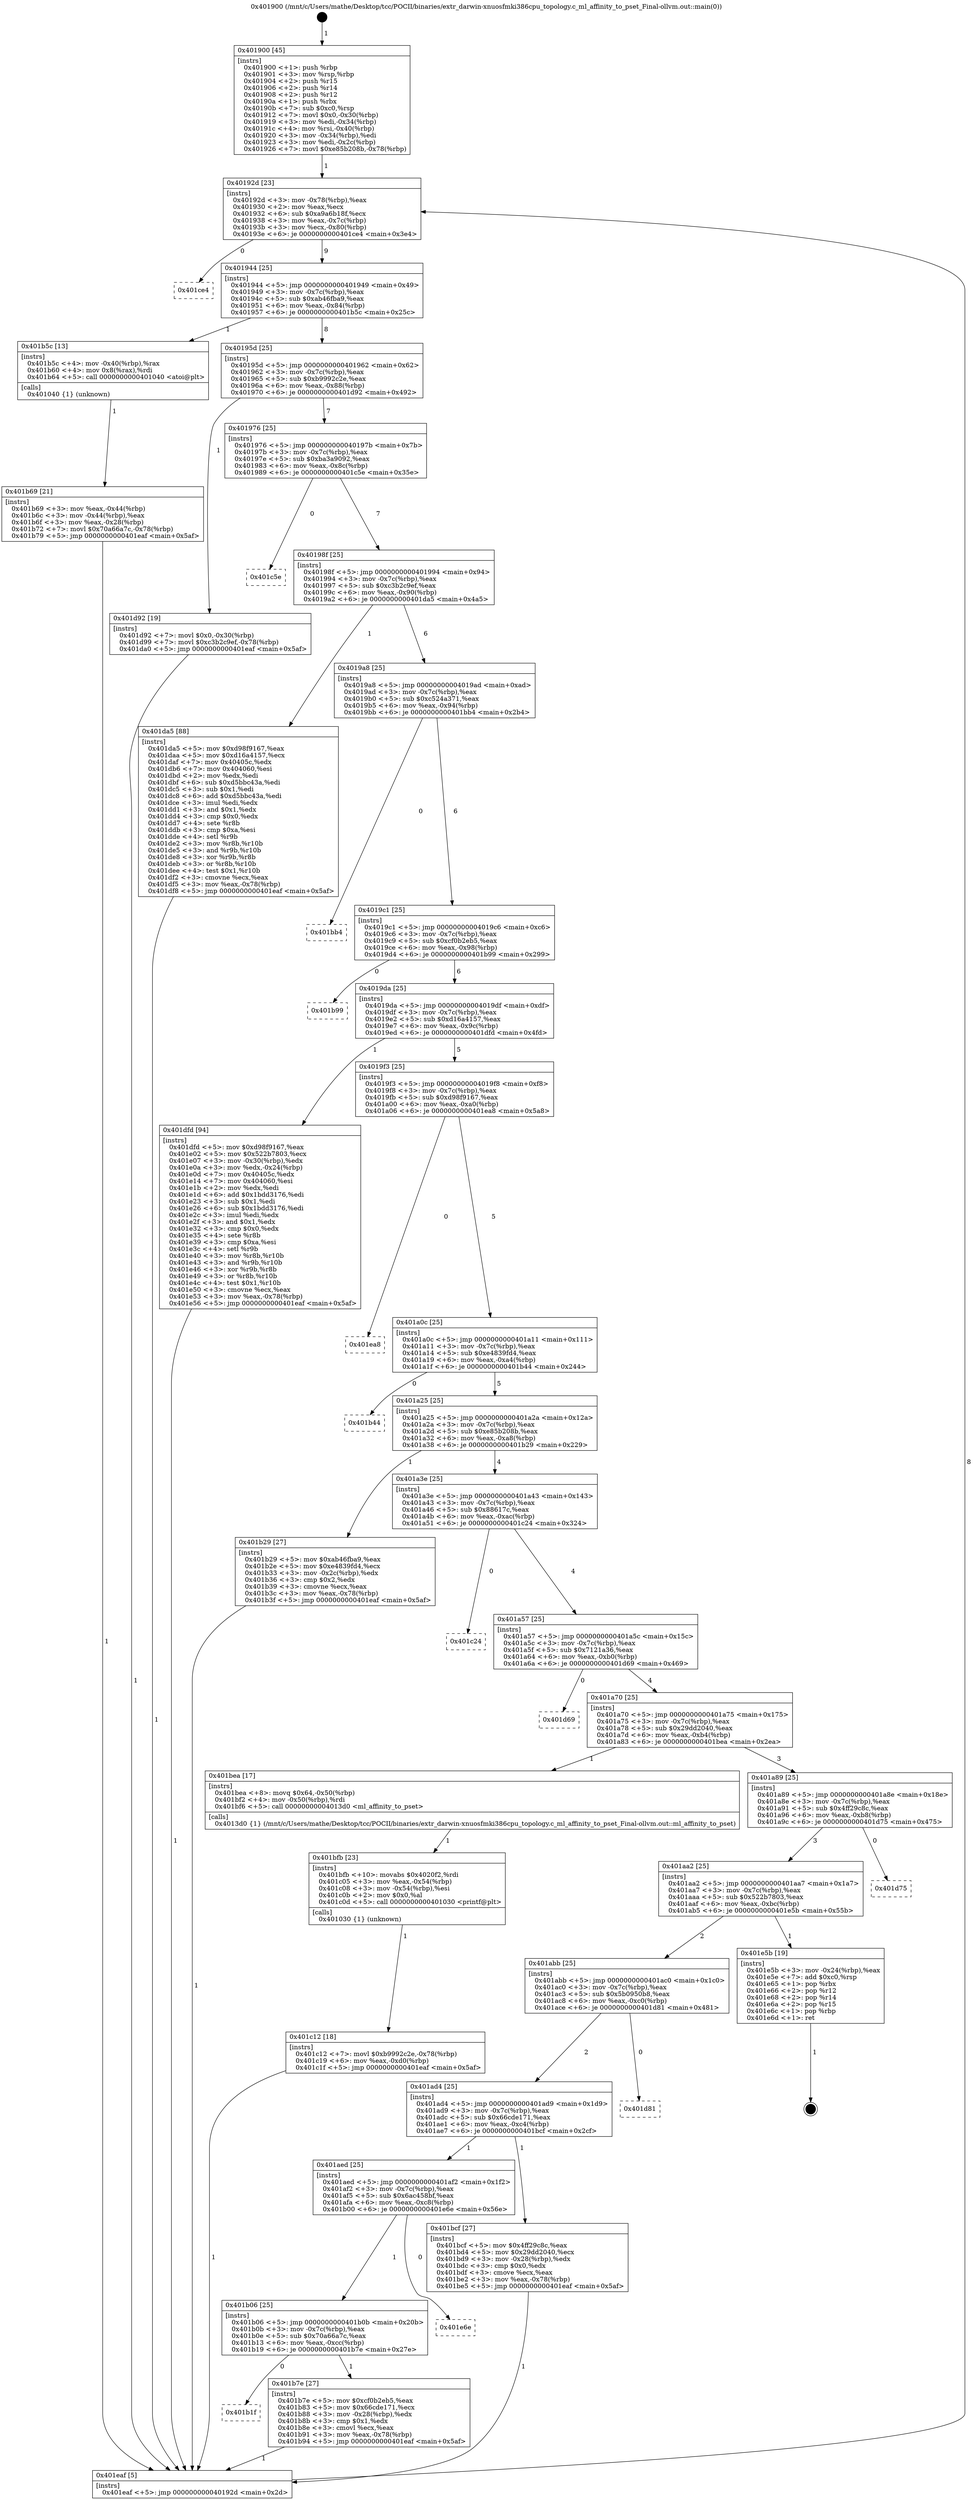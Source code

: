 digraph "0x401900" {
  label = "0x401900 (/mnt/c/Users/mathe/Desktop/tcc/POCII/binaries/extr_darwin-xnuosfmki386cpu_topology.c_ml_affinity_to_pset_Final-ollvm.out::main(0))"
  labelloc = "t"
  node[shape=record]

  Entry [label="",width=0.3,height=0.3,shape=circle,fillcolor=black,style=filled]
  "0x40192d" [label="{
     0x40192d [23]\l
     | [instrs]\l
     &nbsp;&nbsp;0x40192d \<+3\>: mov -0x78(%rbp),%eax\l
     &nbsp;&nbsp;0x401930 \<+2\>: mov %eax,%ecx\l
     &nbsp;&nbsp;0x401932 \<+6\>: sub $0xa9a6b18f,%ecx\l
     &nbsp;&nbsp;0x401938 \<+3\>: mov %eax,-0x7c(%rbp)\l
     &nbsp;&nbsp;0x40193b \<+3\>: mov %ecx,-0x80(%rbp)\l
     &nbsp;&nbsp;0x40193e \<+6\>: je 0000000000401ce4 \<main+0x3e4\>\l
  }"]
  "0x401ce4" [label="{
     0x401ce4\l
  }", style=dashed]
  "0x401944" [label="{
     0x401944 [25]\l
     | [instrs]\l
     &nbsp;&nbsp;0x401944 \<+5\>: jmp 0000000000401949 \<main+0x49\>\l
     &nbsp;&nbsp;0x401949 \<+3\>: mov -0x7c(%rbp),%eax\l
     &nbsp;&nbsp;0x40194c \<+5\>: sub $0xab46fba9,%eax\l
     &nbsp;&nbsp;0x401951 \<+6\>: mov %eax,-0x84(%rbp)\l
     &nbsp;&nbsp;0x401957 \<+6\>: je 0000000000401b5c \<main+0x25c\>\l
  }"]
  Exit [label="",width=0.3,height=0.3,shape=circle,fillcolor=black,style=filled,peripheries=2]
  "0x401b5c" [label="{
     0x401b5c [13]\l
     | [instrs]\l
     &nbsp;&nbsp;0x401b5c \<+4\>: mov -0x40(%rbp),%rax\l
     &nbsp;&nbsp;0x401b60 \<+4\>: mov 0x8(%rax),%rdi\l
     &nbsp;&nbsp;0x401b64 \<+5\>: call 0000000000401040 \<atoi@plt\>\l
     | [calls]\l
     &nbsp;&nbsp;0x401040 \{1\} (unknown)\l
  }"]
  "0x40195d" [label="{
     0x40195d [25]\l
     | [instrs]\l
     &nbsp;&nbsp;0x40195d \<+5\>: jmp 0000000000401962 \<main+0x62\>\l
     &nbsp;&nbsp;0x401962 \<+3\>: mov -0x7c(%rbp),%eax\l
     &nbsp;&nbsp;0x401965 \<+5\>: sub $0xb9992c2e,%eax\l
     &nbsp;&nbsp;0x40196a \<+6\>: mov %eax,-0x88(%rbp)\l
     &nbsp;&nbsp;0x401970 \<+6\>: je 0000000000401d92 \<main+0x492\>\l
  }"]
  "0x401c12" [label="{
     0x401c12 [18]\l
     | [instrs]\l
     &nbsp;&nbsp;0x401c12 \<+7\>: movl $0xb9992c2e,-0x78(%rbp)\l
     &nbsp;&nbsp;0x401c19 \<+6\>: mov %eax,-0xd0(%rbp)\l
     &nbsp;&nbsp;0x401c1f \<+5\>: jmp 0000000000401eaf \<main+0x5af\>\l
  }"]
  "0x401d92" [label="{
     0x401d92 [19]\l
     | [instrs]\l
     &nbsp;&nbsp;0x401d92 \<+7\>: movl $0x0,-0x30(%rbp)\l
     &nbsp;&nbsp;0x401d99 \<+7\>: movl $0xc3b2c9ef,-0x78(%rbp)\l
     &nbsp;&nbsp;0x401da0 \<+5\>: jmp 0000000000401eaf \<main+0x5af\>\l
  }"]
  "0x401976" [label="{
     0x401976 [25]\l
     | [instrs]\l
     &nbsp;&nbsp;0x401976 \<+5\>: jmp 000000000040197b \<main+0x7b\>\l
     &nbsp;&nbsp;0x40197b \<+3\>: mov -0x7c(%rbp),%eax\l
     &nbsp;&nbsp;0x40197e \<+5\>: sub $0xba3a9092,%eax\l
     &nbsp;&nbsp;0x401983 \<+6\>: mov %eax,-0x8c(%rbp)\l
     &nbsp;&nbsp;0x401989 \<+6\>: je 0000000000401c5e \<main+0x35e\>\l
  }"]
  "0x401bfb" [label="{
     0x401bfb [23]\l
     | [instrs]\l
     &nbsp;&nbsp;0x401bfb \<+10\>: movabs $0x4020f2,%rdi\l
     &nbsp;&nbsp;0x401c05 \<+3\>: mov %eax,-0x54(%rbp)\l
     &nbsp;&nbsp;0x401c08 \<+3\>: mov -0x54(%rbp),%esi\l
     &nbsp;&nbsp;0x401c0b \<+2\>: mov $0x0,%al\l
     &nbsp;&nbsp;0x401c0d \<+5\>: call 0000000000401030 \<printf@plt\>\l
     | [calls]\l
     &nbsp;&nbsp;0x401030 \{1\} (unknown)\l
  }"]
  "0x401c5e" [label="{
     0x401c5e\l
  }", style=dashed]
  "0x40198f" [label="{
     0x40198f [25]\l
     | [instrs]\l
     &nbsp;&nbsp;0x40198f \<+5\>: jmp 0000000000401994 \<main+0x94\>\l
     &nbsp;&nbsp;0x401994 \<+3\>: mov -0x7c(%rbp),%eax\l
     &nbsp;&nbsp;0x401997 \<+5\>: sub $0xc3b2c9ef,%eax\l
     &nbsp;&nbsp;0x40199c \<+6\>: mov %eax,-0x90(%rbp)\l
     &nbsp;&nbsp;0x4019a2 \<+6\>: je 0000000000401da5 \<main+0x4a5\>\l
  }"]
  "0x401b1f" [label="{
     0x401b1f\l
  }", style=dashed]
  "0x401da5" [label="{
     0x401da5 [88]\l
     | [instrs]\l
     &nbsp;&nbsp;0x401da5 \<+5\>: mov $0xd98f9167,%eax\l
     &nbsp;&nbsp;0x401daa \<+5\>: mov $0xd16a4157,%ecx\l
     &nbsp;&nbsp;0x401daf \<+7\>: mov 0x40405c,%edx\l
     &nbsp;&nbsp;0x401db6 \<+7\>: mov 0x404060,%esi\l
     &nbsp;&nbsp;0x401dbd \<+2\>: mov %edx,%edi\l
     &nbsp;&nbsp;0x401dbf \<+6\>: sub $0xd5bbc43a,%edi\l
     &nbsp;&nbsp;0x401dc5 \<+3\>: sub $0x1,%edi\l
     &nbsp;&nbsp;0x401dc8 \<+6\>: add $0xd5bbc43a,%edi\l
     &nbsp;&nbsp;0x401dce \<+3\>: imul %edi,%edx\l
     &nbsp;&nbsp;0x401dd1 \<+3\>: and $0x1,%edx\l
     &nbsp;&nbsp;0x401dd4 \<+3\>: cmp $0x0,%edx\l
     &nbsp;&nbsp;0x401dd7 \<+4\>: sete %r8b\l
     &nbsp;&nbsp;0x401ddb \<+3\>: cmp $0xa,%esi\l
     &nbsp;&nbsp;0x401dde \<+4\>: setl %r9b\l
     &nbsp;&nbsp;0x401de2 \<+3\>: mov %r8b,%r10b\l
     &nbsp;&nbsp;0x401de5 \<+3\>: and %r9b,%r10b\l
     &nbsp;&nbsp;0x401de8 \<+3\>: xor %r9b,%r8b\l
     &nbsp;&nbsp;0x401deb \<+3\>: or %r8b,%r10b\l
     &nbsp;&nbsp;0x401dee \<+4\>: test $0x1,%r10b\l
     &nbsp;&nbsp;0x401df2 \<+3\>: cmovne %ecx,%eax\l
     &nbsp;&nbsp;0x401df5 \<+3\>: mov %eax,-0x78(%rbp)\l
     &nbsp;&nbsp;0x401df8 \<+5\>: jmp 0000000000401eaf \<main+0x5af\>\l
  }"]
  "0x4019a8" [label="{
     0x4019a8 [25]\l
     | [instrs]\l
     &nbsp;&nbsp;0x4019a8 \<+5\>: jmp 00000000004019ad \<main+0xad\>\l
     &nbsp;&nbsp;0x4019ad \<+3\>: mov -0x7c(%rbp),%eax\l
     &nbsp;&nbsp;0x4019b0 \<+5\>: sub $0xc524a371,%eax\l
     &nbsp;&nbsp;0x4019b5 \<+6\>: mov %eax,-0x94(%rbp)\l
     &nbsp;&nbsp;0x4019bb \<+6\>: je 0000000000401bb4 \<main+0x2b4\>\l
  }"]
  "0x401b7e" [label="{
     0x401b7e [27]\l
     | [instrs]\l
     &nbsp;&nbsp;0x401b7e \<+5\>: mov $0xcf0b2eb5,%eax\l
     &nbsp;&nbsp;0x401b83 \<+5\>: mov $0x66cde171,%ecx\l
     &nbsp;&nbsp;0x401b88 \<+3\>: mov -0x28(%rbp),%edx\l
     &nbsp;&nbsp;0x401b8b \<+3\>: cmp $0x1,%edx\l
     &nbsp;&nbsp;0x401b8e \<+3\>: cmovl %ecx,%eax\l
     &nbsp;&nbsp;0x401b91 \<+3\>: mov %eax,-0x78(%rbp)\l
     &nbsp;&nbsp;0x401b94 \<+5\>: jmp 0000000000401eaf \<main+0x5af\>\l
  }"]
  "0x401bb4" [label="{
     0x401bb4\l
  }", style=dashed]
  "0x4019c1" [label="{
     0x4019c1 [25]\l
     | [instrs]\l
     &nbsp;&nbsp;0x4019c1 \<+5\>: jmp 00000000004019c6 \<main+0xc6\>\l
     &nbsp;&nbsp;0x4019c6 \<+3\>: mov -0x7c(%rbp),%eax\l
     &nbsp;&nbsp;0x4019c9 \<+5\>: sub $0xcf0b2eb5,%eax\l
     &nbsp;&nbsp;0x4019ce \<+6\>: mov %eax,-0x98(%rbp)\l
     &nbsp;&nbsp;0x4019d4 \<+6\>: je 0000000000401b99 \<main+0x299\>\l
  }"]
  "0x401b06" [label="{
     0x401b06 [25]\l
     | [instrs]\l
     &nbsp;&nbsp;0x401b06 \<+5\>: jmp 0000000000401b0b \<main+0x20b\>\l
     &nbsp;&nbsp;0x401b0b \<+3\>: mov -0x7c(%rbp),%eax\l
     &nbsp;&nbsp;0x401b0e \<+5\>: sub $0x70a66a7c,%eax\l
     &nbsp;&nbsp;0x401b13 \<+6\>: mov %eax,-0xcc(%rbp)\l
     &nbsp;&nbsp;0x401b19 \<+6\>: je 0000000000401b7e \<main+0x27e\>\l
  }"]
  "0x401b99" [label="{
     0x401b99\l
  }", style=dashed]
  "0x4019da" [label="{
     0x4019da [25]\l
     | [instrs]\l
     &nbsp;&nbsp;0x4019da \<+5\>: jmp 00000000004019df \<main+0xdf\>\l
     &nbsp;&nbsp;0x4019df \<+3\>: mov -0x7c(%rbp),%eax\l
     &nbsp;&nbsp;0x4019e2 \<+5\>: sub $0xd16a4157,%eax\l
     &nbsp;&nbsp;0x4019e7 \<+6\>: mov %eax,-0x9c(%rbp)\l
     &nbsp;&nbsp;0x4019ed \<+6\>: je 0000000000401dfd \<main+0x4fd\>\l
  }"]
  "0x401e6e" [label="{
     0x401e6e\l
  }", style=dashed]
  "0x401dfd" [label="{
     0x401dfd [94]\l
     | [instrs]\l
     &nbsp;&nbsp;0x401dfd \<+5\>: mov $0xd98f9167,%eax\l
     &nbsp;&nbsp;0x401e02 \<+5\>: mov $0x522b7803,%ecx\l
     &nbsp;&nbsp;0x401e07 \<+3\>: mov -0x30(%rbp),%edx\l
     &nbsp;&nbsp;0x401e0a \<+3\>: mov %edx,-0x24(%rbp)\l
     &nbsp;&nbsp;0x401e0d \<+7\>: mov 0x40405c,%edx\l
     &nbsp;&nbsp;0x401e14 \<+7\>: mov 0x404060,%esi\l
     &nbsp;&nbsp;0x401e1b \<+2\>: mov %edx,%edi\l
     &nbsp;&nbsp;0x401e1d \<+6\>: add $0x1bdd3176,%edi\l
     &nbsp;&nbsp;0x401e23 \<+3\>: sub $0x1,%edi\l
     &nbsp;&nbsp;0x401e26 \<+6\>: sub $0x1bdd3176,%edi\l
     &nbsp;&nbsp;0x401e2c \<+3\>: imul %edi,%edx\l
     &nbsp;&nbsp;0x401e2f \<+3\>: and $0x1,%edx\l
     &nbsp;&nbsp;0x401e32 \<+3\>: cmp $0x0,%edx\l
     &nbsp;&nbsp;0x401e35 \<+4\>: sete %r8b\l
     &nbsp;&nbsp;0x401e39 \<+3\>: cmp $0xa,%esi\l
     &nbsp;&nbsp;0x401e3c \<+4\>: setl %r9b\l
     &nbsp;&nbsp;0x401e40 \<+3\>: mov %r8b,%r10b\l
     &nbsp;&nbsp;0x401e43 \<+3\>: and %r9b,%r10b\l
     &nbsp;&nbsp;0x401e46 \<+3\>: xor %r9b,%r8b\l
     &nbsp;&nbsp;0x401e49 \<+3\>: or %r8b,%r10b\l
     &nbsp;&nbsp;0x401e4c \<+4\>: test $0x1,%r10b\l
     &nbsp;&nbsp;0x401e50 \<+3\>: cmovne %ecx,%eax\l
     &nbsp;&nbsp;0x401e53 \<+3\>: mov %eax,-0x78(%rbp)\l
     &nbsp;&nbsp;0x401e56 \<+5\>: jmp 0000000000401eaf \<main+0x5af\>\l
  }"]
  "0x4019f3" [label="{
     0x4019f3 [25]\l
     | [instrs]\l
     &nbsp;&nbsp;0x4019f3 \<+5\>: jmp 00000000004019f8 \<main+0xf8\>\l
     &nbsp;&nbsp;0x4019f8 \<+3\>: mov -0x7c(%rbp),%eax\l
     &nbsp;&nbsp;0x4019fb \<+5\>: sub $0xd98f9167,%eax\l
     &nbsp;&nbsp;0x401a00 \<+6\>: mov %eax,-0xa0(%rbp)\l
     &nbsp;&nbsp;0x401a06 \<+6\>: je 0000000000401ea8 \<main+0x5a8\>\l
  }"]
  "0x401aed" [label="{
     0x401aed [25]\l
     | [instrs]\l
     &nbsp;&nbsp;0x401aed \<+5\>: jmp 0000000000401af2 \<main+0x1f2\>\l
     &nbsp;&nbsp;0x401af2 \<+3\>: mov -0x7c(%rbp),%eax\l
     &nbsp;&nbsp;0x401af5 \<+5\>: sub $0x6ac458bf,%eax\l
     &nbsp;&nbsp;0x401afa \<+6\>: mov %eax,-0xc8(%rbp)\l
     &nbsp;&nbsp;0x401b00 \<+6\>: je 0000000000401e6e \<main+0x56e\>\l
  }"]
  "0x401ea8" [label="{
     0x401ea8\l
  }", style=dashed]
  "0x401a0c" [label="{
     0x401a0c [25]\l
     | [instrs]\l
     &nbsp;&nbsp;0x401a0c \<+5\>: jmp 0000000000401a11 \<main+0x111\>\l
     &nbsp;&nbsp;0x401a11 \<+3\>: mov -0x7c(%rbp),%eax\l
     &nbsp;&nbsp;0x401a14 \<+5\>: sub $0xe4839fd4,%eax\l
     &nbsp;&nbsp;0x401a19 \<+6\>: mov %eax,-0xa4(%rbp)\l
     &nbsp;&nbsp;0x401a1f \<+6\>: je 0000000000401b44 \<main+0x244\>\l
  }"]
  "0x401bcf" [label="{
     0x401bcf [27]\l
     | [instrs]\l
     &nbsp;&nbsp;0x401bcf \<+5\>: mov $0x4ff29c8c,%eax\l
     &nbsp;&nbsp;0x401bd4 \<+5\>: mov $0x29dd2040,%ecx\l
     &nbsp;&nbsp;0x401bd9 \<+3\>: mov -0x28(%rbp),%edx\l
     &nbsp;&nbsp;0x401bdc \<+3\>: cmp $0x0,%edx\l
     &nbsp;&nbsp;0x401bdf \<+3\>: cmove %ecx,%eax\l
     &nbsp;&nbsp;0x401be2 \<+3\>: mov %eax,-0x78(%rbp)\l
     &nbsp;&nbsp;0x401be5 \<+5\>: jmp 0000000000401eaf \<main+0x5af\>\l
  }"]
  "0x401b44" [label="{
     0x401b44\l
  }", style=dashed]
  "0x401a25" [label="{
     0x401a25 [25]\l
     | [instrs]\l
     &nbsp;&nbsp;0x401a25 \<+5\>: jmp 0000000000401a2a \<main+0x12a\>\l
     &nbsp;&nbsp;0x401a2a \<+3\>: mov -0x7c(%rbp),%eax\l
     &nbsp;&nbsp;0x401a2d \<+5\>: sub $0xe85b208b,%eax\l
     &nbsp;&nbsp;0x401a32 \<+6\>: mov %eax,-0xa8(%rbp)\l
     &nbsp;&nbsp;0x401a38 \<+6\>: je 0000000000401b29 \<main+0x229\>\l
  }"]
  "0x401ad4" [label="{
     0x401ad4 [25]\l
     | [instrs]\l
     &nbsp;&nbsp;0x401ad4 \<+5\>: jmp 0000000000401ad9 \<main+0x1d9\>\l
     &nbsp;&nbsp;0x401ad9 \<+3\>: mov -0x7c(%rbp),%eax\l
     &nbsp;&nbsp;0x401adc \<+5\>: sub $0x66cde171,%eax\l
     &nbsp;&nbsp;0x401ae1 \<+6\>: mov %eax,-0xc4(%rbp)\l
     &nbsp;&nbsp;0x401ae7 \<+6\>: je 0000000000401bcf \<main+0x2cf\>\l
  }"]
  "0x401b29" [label="{
     0x401b29 [27]\l
     | [instrs]\l
     &nbsp;&nbsp;0x401b29 \<+5\>: mov $0xab46fba9,%eax\l
     &nbsp;&nbsp;0x401b2e \<+5\>: mov $0xe4839fd4,%ecx\l
     &nbsp;&nbsp;0x401b33 \<+3\>: mov -0x2c(%rbp),%edx\l
     &nbsp;&nbsp;0x401b36 \<+3\>: cmp $0x2,%edx\l
     &nbsp;&nbsp;0x401b39 \<+3\>: cmovne %ecx,%eax\l
     &nbsp;&nbsp;0x401b3c \<+3\>: mov %eax,-0x78(%rbp)\l
     &nbsp;&nbsp;0x401b3f \<+5\>: jmp 0000000000401eaf \<main+0x5af\>\l
  }"]
  "0x401a3e" [label="{
     0x401a3e [25]\l
     | [instrs]\l
     &nbsp;&nbsp;0x401a3e \<+5\>: jmp 0000000000401a43 \<main+0x143\>\l
     &nbsp;&nbsp;0x401a43 \<+3\>: mov -0x7c(%rbp),%eax\l
     &nbsp;&nbsp;0x401a46 \<+5\>: sub $0x88617c,%eax\l
     &nbsp;&nbsp;0x401a4b \<+6\>: mov %eax,-0xac(%rbp)\l
     &nbsp;&nbsp;0x401a51 \<+6\>: je 0000000000401c24 \<main+0x324\>\l
  }"]
  "0x401eaf" [label="{
     0x401eaf [5]\l
     | [instrs]\l
     &nbsp;&nbsp;0x401eaf \<+5\>: jmp 000000000040192d \<main+0x2d\>\l
  }"]
  "0x401900" [label="{
     0x401900 [45]\l
     | [instrs]\l
     &nbsp;&nbsp;0x401900 \<+1\>: push %rbp\l
     &nbsp;&nbsp;0x401901 \<+3\>: mov %rsp,%rbp\l
     &nbsp;&nbsp;0x401904 \<+2\>: push %r15\l
     &nbsp;&nbsp;0x401906 \<+2\>: push %r14\l
     &nbsp;&nbsp;0x401908 \<+2\>: push %r12\l
     &nbsp;&nbsp;0x40190a \<+1\>: push %rbx\l
     &nbsp;&nbsp;0x40190b \<+7\>: sub $0xc0,%rsp\l
     &nbsp;&nbsp;0x401912 \<+7\>: movl $0x0,-0x30(%rbp)\l
     &nbsp;&nbsp;0x401919 \<+3\>: mov %edi,-0x34(%rbp)\l
     &nbsp;&nbsp;0x40191c \<+4\>: mov %rsi,-0x40(%rbp)\l
     &nbsp;&nbsp;0x401920 \<+3\>: mov -0x34(%rbp),%edi\l
     &nbsp;&nbsp;0x401923 \<+3\>: mov %edi,-0x2c(%rbp)\l
     &nbsp;&nbsp;0x401926 \<+7\>: movl $0xe85b208b,-0x78(%rbp)\l
  }"]
  "0x401b69" [label="{
     0x401b69 [21]\l
     | [instrs]\l
     &nbsp;&nbsp;0x401b69 \<+3\>: mov %eax,-0x44(%rbp)\l
     &nbsp;&nbsp;0x401b6c \<+3\>: mov -0x44(%rbp),%eax\l
     &nbsp;&nbsp;0x401b6f \<+3\>: mov %eax,-0x28(%rbp)\l
     &nbsp;&nbsp;0x401b72 \<+7\>: movl $0x70a66a7c,-0x78(%rbp)\l
     &nbsp;&nbsp;0x401b79 \<+5\>: jmp 0000000000401eaf \<main+0x5af\>\l
  }"]
  "0x401d81" [label="{
     0x401d81\l
  }", style=dashed]
  "0x401c24" [label="{
     0x401c24\l
  }", style=dashed]
  "0x401a57" [label="{
     0x401a57 [25]\l
     | [instrs]\l
     &nbsp;&nbsp;0x401a57 \<+5\>: jmp 0000000000401a5c \<main+0x15c\>\l
     &nbsp;&nbsp;0x401a5c \<+3\>: mov -0x7c(%rbp),%eax\l
     &nbsp;&nbsp;0x401a5f \<+5\>: sub $0x7121a36,%eax\l
     &nbsp;&nbsp;0x401a64 \<+6\>: mov %eax,-0xb0(%rbp)\l
     &nbsp;&nbsp;0x401a6a \<+6\>: je 0000000000401d69 \<main+0x469\>\l
  }"]
  "0x401abb" [label="{
     0x401abb [25]\l
     | [instrs]\l
     &nbsp;&nbsp;0x401abb \<+5\>: jmp 0000000000401ac0 \<main+0x1c0\>\l
     &nbsp;&nbsp;0x401ac0 \<+3\>: mov -0x7c(%rbp),%eax\l
     &nbsp;&nbsp;0x401ac3 \<+5\>: sub $0x5b0950b8,%eax\l
     &nbsp;&nbsp;0x401ac8 \<+6\>: mov %eax,-0xc0(%rbp)\l
     &nbsp;&nbsp;0x401ace \<+6\>: je 0000000000401d81 \<main+0x481\>\l
  }"]
  "0x401d69" [label="{
     0x401d69\l
  }", style=dashed]
  "0x401a70" [label="{
     0x401a70 [25]\l
     | [instrs]\l
     &nbsp;&nbsp;0x401a70 \<+5\>: jmp 0000000000401a75 \<main+0x175\>\l
     &nbsp;&nbsp;0x401a75 \<+3\>: mov -0x7c(%rbp),%eax\l
     &nbsp;&nbsp;0x401a78 \<+5\>: sub $0x29dd2040,%eax\l
     &nbsp;&nbsp;0x401a7d \<+6\>: mov %eax,-0xb4(%rbp)\l
     &nbsp;&nbsp;0x401a83 \<+6\>: je 0000000000401bea \<main+0x2ea\>\l
  }"]
  "0x401e5b" [label="{
     0x401e5b [19]\l
     | [instrs]\l
     &nbsp;&nbsp;0x401e5b \<+3\>: mov -0x24(%rbp),%eax\l
     &nbsp;&nbsp;0x401e5e \<+7\>: add $0xc0,%rsp\l
     &nbsp;&nbsp;0x401e65 \<+1\>: pop %rbx\l
     &nbsp;&nbsp;0x401e66 \<+2\>: pop %r12\l
     &nbsp;&nbsp;0x401e68 \<+2\>: pop %r14\l
     &nbsp;&nbsp;0x401e6a \<+2\>: pop %r15\l
     &nbsp;&nbsp;0x401e6c \<+1\>: pop %rbp\l
     &nbsp;&nbsp;0x401e6d \<+1\>: ret\l
  }"]
  "0x401bea" [label="{
     0x401bea [17]\l
     | [instrs]\l
     &nbsp;&nbsp;0x401bea \<+8\>: movq $0x64,-0x50(%rbp)\l
     &nbsp;&nbsp;0x401bf2 \<+4\>: mov -0x50(%rbp),%rdi\l
     &nbsp;&nbsp;0x401bf6 \<+5\>: call 00000000004013d0 \<ml_affinity_to_pset\>\l
     | [calls]\l
     &nbsp;&nbsp;0x4013d0 \{1\} (/mnt/c/Users/mathe/Desktop/tcc/POCII/binaries/extr_darwin-xnuosfmki386cpu_topology.c_ml_affinity_to_pset_Final-ollvm.out::ml_affinity_to_pset)\l
  }"]
  "0x401a89" [label="{
     0x401a89 [25]\l
     | [instrs]\l
     &nbsp;&nbsp;0x401a89 \<+5\>: jmp 0000000000401a8e \<main+0x18e\>\l
     &nbsp;&nbsp;0x401a8e \<+3\>: mov -0x7c(%rbp),%eax\l
     &nbsp;&nbsp;0x401a91 \<+5\>: sub $0x4ff29c8c,%eax\l
     &nbsp;&nbsp;0x401a96 \<+6\>: mov %eax,-0xb8(%rbp)\l
     &nbsp;&nbsp;0x401a9c \<+6\>: je 0000000000401d75 \<main+0x475\>\l
  }"]
  "0x401aa2" [label="{
     0x401aa2 [25]\l
     | [instrs]\l
     &nbsp;&nbsp;0x401aa2 \<+5\>: jmp 0000000000401aa7 \<main+0x1a7\>\l
     &nbsp;&nbsp;0x401aa7 \<+3\>: mov -0x7c(%rbp),%eax\l
     &nbsp;&nbsp;0x401aaa \<+5\>: sub $0x522b7803,%eax\l
     &nbsp;&nbsp;0x401aaf \<+6\>: mov %eax,-0xbc(%rbp)\l
     &nbsp;&nbsp;0x401ab5 \<+6\>: je 0000000000401e5b \<main+0x55b\>\l
  }"]
  "0x401d75" [label="{
     0x401d75\l
  }", style=dashed]
  Entry -> "0x401900" [label=" 1"]
  "0x40192d" -> "0x401ce4" [label=" 0"]
  "0x40192d" -> "0x401944" [label=" 9"]
  "0x401e5b" -> Exit [label=" 1"]
  "0x401944" -> "0x401b5c" [label=" 1"]
  "0x401944" -> "0x40195d" [label=" 8"]
  "0x401dfd" -> "0x401eaf" [label=" 1"]
  "0x40195d" -> "0x401d92" [label=" 1"]
  "0x40195d" -> "0x401976" [label=" 7"]
  "0x401da5" -> "0x401eaf" [label=" 1"]
  "0x401976" -> "0x401c5e" [label=" 0"]
  "0x401976" -> "0x40198f" [label=" 7"]
  "0x401d92" -> "0x401eaf" [label=" 1"]
  "0x40198f" -> "0x401da5" [label=" 1"]
  "0x40198f" -> "0x4019a8" [label=" 6"]
  "0x401c12" -> "0x401eaf" [label=" 1"]
  "0x4019a8" -> "0x401bb4" [label=" 0"]
  "0x4019a8" -> "0x4019c1" [label=" 6"]
  "0x401bfb" -> "0x401c12" [label=" 1"]
  "0x4019c1" -> "0x401b99" [label=" 0"]
  "0x4019c1" -> "0x4019da" [label=" 6"]
  "0x401bcf" -> "0x401eaf" [label=" 1"]
  "0x4019da" -> "0x401dfd" [label=" 1"]
  "0x4019da" -> "0x4019f3" [label=" 5"]
  "0x401b7e" -> "0x401eaf" [label=" 1"]
  "0x4019f3" -> "0x401ea8" [label=" 0"]
  "0x4019f3" -> "0x401a0c" [label=" 5"]
  "0x401b06" -> "0x401b7e" [label=" 1"]
  "0x401a0c" -> "0x401b44" [label=" 0"]
  "0x401a0c" -> "0x401a25" [label=" 5"]
  "0x401bea" -> "0x401bfb" [label=" 1"]
  "0x401a25" -> "0x401b29" [label=" 1"]
  "0x401a25" -> "0x401a3e" [label=" 4"]
  "0x401b29" -> "0x401eaf" [label=" 1"]
  "0x401900" -> "0x40192d" [label=" 1"]
  "0x401eaf" -> "0x40192d" [label=" 8"]
  "0x401b5c" -> "0x401b69" [label=" 1"]
  "0x401b69" -> "0x401eaf" [label=" 1"]
  "0x401aed" -> "0x401e6e" [label=" 0"]
  "0x401a3e" -> "0x401c24" [label=" 0"]
  "0x401a3e" -> "0x401a57" [label=" 4"]
  "0x401b06" -> "0x401b1f" [label=" 0"]
  "0x401a57" -> "0x401d69" [label=" 0"]
  "0x401a57" -> "0x401a70" [label=" 4"]
  "0x401ad4" -> "0x401bcf" [label=" 1"]
  "0x401a70" -> "0x401bea" [label=" 1"]
  "0x401a70" -> "0x401a89" [label=" 3"]
  "0x401aed" -> "0x401b06" [label=" 1"]
  "0x401a89" -> "0x401d75" [label=" 0"]
  "0x401a89" -> "0x401aa2" [label=" 3"]
  "0x401abb" -> "0x401ad4" [label=" 2"]
  "0x401aa2" -> "0x401e5b" [label=" 1"]
  "0x401aa2" -> "0x401abb" [label=" 2"]
  "0x401ad4" -> "0x401aed" [label=" 1"]
  "0x401abb" -> "0x401d81" [label=" 0"]
}
